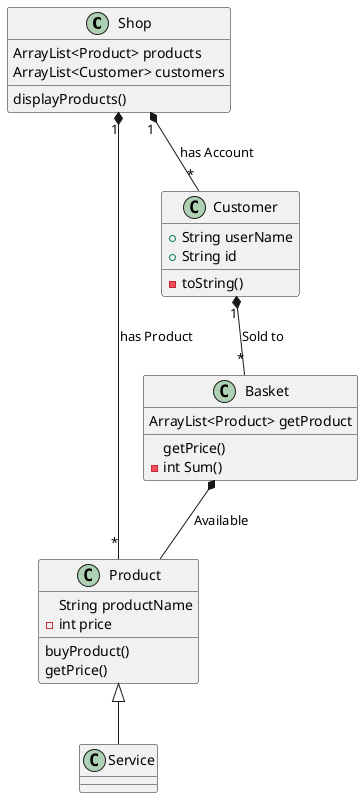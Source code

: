 @startuml
class Shop
class Product
class Customer
class Basket

Shop "1" *-- "*" Product : has Product
Shop "1" *-- "*" Customer : has Account
Customer "1" *-- "*" Basket : Sold to
'Customer "1" *-- Product : Picked
Basket *-- Product : Available
Product <|-- Service

Shop : ArrayList<Product> products
Shop : ArrayList<Customer> customers
Shop : displayProducts()

Customer : +String userName
Customer : +String id
Customer : -toString()

Basket : ArrayList<Product> getProduct
Basket : getPrice()
Basket : - int Sum()

Product : String productName
Product : - int price
Product : buyProduct()
Product : getPrice()

@enduml